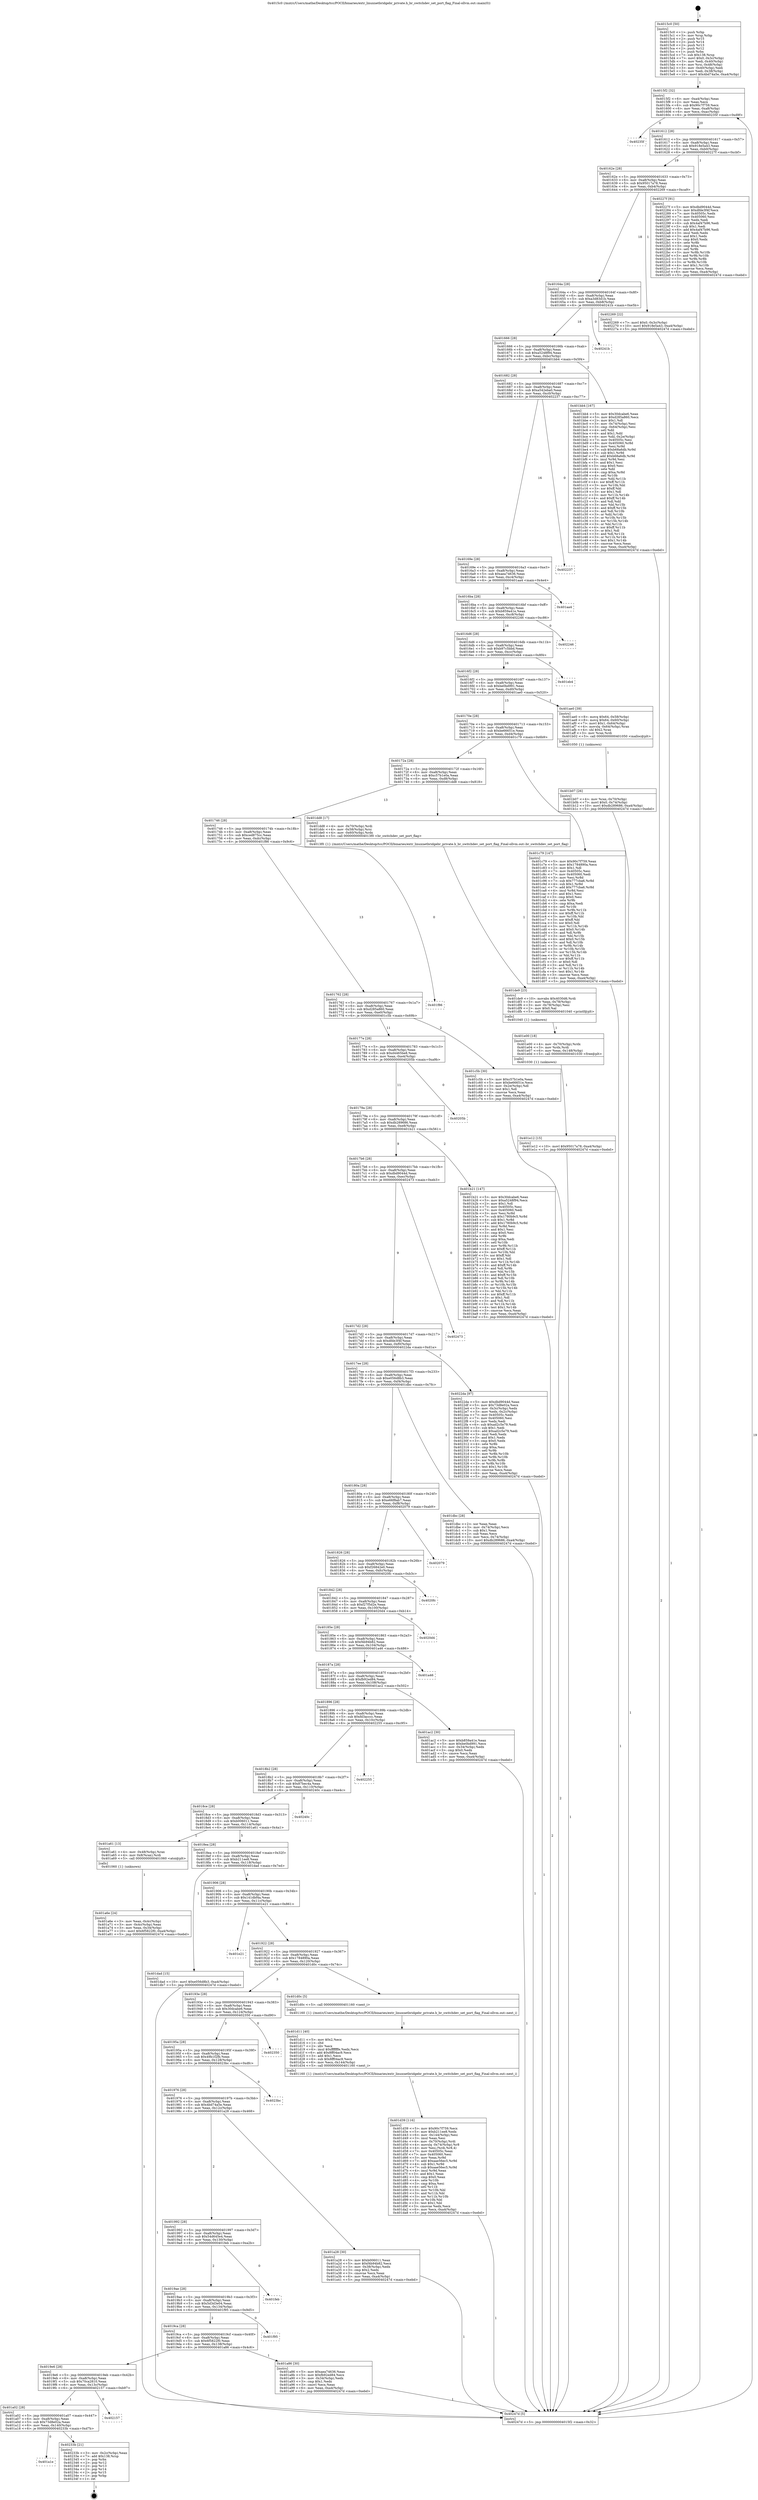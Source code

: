 digraph "0x4015c0" {
  label = "0x4015c0 (/mnt/c/Users/mathe/Desktop/tcc/POCII/binaries/extr_linuxnetbridgebr_private.h_br_switchdev_set_port_flag_Final-ollvm.out::main(0))"
  labelloc = "t"
  node[shape=record]

  Entry [label="",width=0.3,height=0.3,shape=circle,fillcolor=black,style=filled]
  "0x4015f2" [label="{
     0x4015f2 [32]\l
     | [instrs]\l
     &nbsp;&nbsp;0x4015f2 \<+6\>: mov -0xa4(%rbp),%eax\l
     &nbsp;&nbsp;0x4015f8 \<+2\>: mov %eax,%ecx\l
     &nbsp;&nbsp;0x4015fa \<+6\>: sub $0x90c7f759,%ecx\l
     &nbsp;&nbsp;0x401600 \<+6\>: mov %eax,-0xa8(%rbp)\l
     &nbsp;&nbsp;0x401606 \<+6\>: mov %ecx,-0xac(%rbp)\l
     &nbsp;&nbsp;0x40160c \<+6\>: je 000000000040235f \<main+0xd9f\>\l
  }"]
  "0x40235f" [label="{
     0x40235f\l
  }", style=dashed]
  "0x401612" [label="{
     0x401612 [28]\l
     | [instrs]\l
     &nbsp;&nbsp;0x401612 \<+5\>: jmp 0000000000401617 \<main+0x57\>\l
     &nbsp;&nbsp;0x401617 \<+6\>: mov -0xa8(%rbp),%eax\l
     &nbsp;&nbsp;0x40161d \<+5\>: sub $0x918e5a43,%eax\l
     &nbsp;&nbsp;0x401622 \<+6\>: mov %eax,-0xb0(%rbp)\l
     &nbsp;&nbsp;0x401628 \<+6\>: je 000000000040227f \<main+0xcbf\>\l
  }"]
  Exit [label="",width=0.3,height=0.3,shape=circle,fillcolor=black,style=filled,peripheries=2]
  "0x40227f" [label="{
     0x40227f [91]\l
     | [instrs]\l
     &nbsp;&nbsp;0x40227f \<+5\>: mov $0xdbd9044d,%eax\l
     &nbsp;&nbsp;0x402284 \<+5\>: mov $0xdfde3f4f,%ecx\l
     &nbsp;&nbsp;0x402289 \<+7\>: mov 0x40505c,%edx\l
     &nbsp;&nbsp;0x402290 \<+7\>: mov 0x405060,%esi\l
     &nbsp;&nbsp;0x402297 \<+2\>: mov %edx,%edi\l
     &nbsp;&nbsp;0x402299 \<+6\>: sub $0x4af47b96,%edi\l
     &nbsp;&nbsp;0x40229f \<+3\>: sub $0x1,%edi\l
     &nbsp;&nbsp;0x4022a2 \<+6\>: add $0x4af47b96,%edi\l
     &nbsp;&nbsp;0x4022a8 \<+3\>: imul %edi,%edx\l
     &nbsp;&nbsp;0x4022ab \<+3\>: and $0x1,%edx\l
     &nbsp;&nbsp;0x4022ae \<+3\>: cmp $0x0,%edx\l
     &nbsp;&nbsp;0x4022b1 \<+4\>: sete %r8b\l
     &nbsp;&nbsp;0x4022b5 \<+3\>: cmp $0xa,%esi\l
     &nbsp;&nbsp;0x4022b8 \<+4\>: setl %r9b\l
     &nbsp;&nbsp;0x4022bc \<+3\>: mov %r8b,%r10b\l
     &nbsp;&nbsp;0x4022bf \<+3\>: and %r9b,%r10b\l
     &nbsp;&nbsp;0x4022c2 \<+3\>: xor %r9b,%r8b\l
     &nbsp;&nbsp;0x4022c5 \<+3\>: or %r8b,%r10b\l
     &nbsp;&nbsp;0x4022c8 \<+4\>: test $0x1,%r10b\l
     &nbsp;&nbsp;0x4022cc \<+3\>: cmovne %ecx,%eax\l
     &nbsp;&nbsp;0x4022cf \<+6\>: mov %eax,-0xa4(%rbp)\l
     &nbsp;&nbsp;0x4022d5 \<+5\>: jmp 000000000040247d \<main+0xebd\>\l
  }"]
  "0x40162e" [label="{
     0x40162e [28]\l
     | [instrs]\l
     &nbsp;&nbsp;0x40162e \<+5\>: jmp 0000000000401633 \<main+0x73\>\l
     &nbsp;&nbsp;0x401633 \<+6\>: mov -0xa8(%rbp),%eax\l
     &nbsp;&nbsp;0x401639 \<+5\>: sub $0x95017a78,%eax\l
     &nbsp;&nbsp;0x40163e \<+6\>: mov %eax,-0xb4(%rbp)\l
     &nbsp;&nbsp;0x401644 \<+6\>: je 0000000000402269 \<main+0xca9\>\l
  }"]
  "0x401a1e" [label="{
     0x401a1e\l
  }", style=dashed]
  "0x402269" [label="{
     0x402269 [22]\l
     | [instrs]\l
     &nbsp;&nbsp;0x402269 \<+7\>: movl $0x0,-0x3c(%rbp)\l
     &nbsp;&nbsp;0x402270 \<+10\>: movl $0x918e5a43,-0xa4(%rbp)\l
     &nbsp;&nbsp;0x40227a \<+5\>: jmp 000000000040247d \<main+0xebd\>\l
  }"]
  "0x40164a" [label="{
     0x40164a [28]\l
     | [instrs]\l
     &nbsp;&nbsp;0x40164a \<+5\>: jmp 000000000040164f \<main+0x8f\>\l
     &nbsp;&nbsp;0x40164f \<+6\>: mov -0xa8(%rbp),%eax\l
     &nbsp;&nbsp;0x401655 \<+5\>: sub $0xa3d83d1b,%eax\l
     &nbsp;&nbsp;0x40165a \<+6\>: mov %eax,-0xb8(%rbp)\l
     &nbsp;&nbsp;0x401660 \<+6\>: je 000000000040241b \<main+0xe5b\>\l
  }"]
  "0x40233b" [label="{
     0x40233b [21]\l
     | [instrs]\l
     &nbsp;&nbsp;0x40233b \<+3\>: mov -0x2c(%rbp),%eax\l
     &nbsp;&nbsp;0x40233e \<+7\>: add $0x138,%rsp\l
     &nbsp;&nbsp;0x402345 \<+1\>: pop %rbx\l
     &nbsp;&nbsp;0x402346 \<+2\>: pop %r12\l
     &nbsp;&nbsp;0x402348 \<+2\>: pop %r13\l
     &nbsp;&nbsp;0x40234a \<+2\>: pop %r14\l
     &nbsp;&nbsp;0x40234c \<+2\>: pop %r15\l
     &nbsp;&nbsp;0x40234e \<+1\>: pop %rbp\l
     &nbsp;&nbsp;0x40234f \<+1\>: ret\l
  }"]
  "0x40241b" [label="{
     0x40241b\l
  }", style=dashed]
  "0x401666" [label="{
     0x401666 [28]\l
     | [instrs]\l
     &nbsp;&nbsp;0x401666 \<+5\>: jmp 000000000040166b \<main+0xab\>\l
     &nbsp;&nbsp;0x40166b \<+6\>: mov -0xa8(%rbp),%eax\l
     &nbsp;&nbsp;0x401671 \<+5\>: sub $0xa5248f94,%eax\l
     &nbsp;&nbsp;0x401676 \<+6\>: mov %eax,-0xbc(%rbp)\l
     &nbsp;&nbsp;0x40167c \<+6\>: je 0000000000401bb4 \<main+0x5f4\>\l
  }"]
  "0x401a02" [label="{
     0x401a02 [28]\l
     | [instrs]\l
     &nbsp;&nbsp;0x401a02 \<+5\>: jmp 0000000000401a07 \<main+0x447\>\l
     &nbsp;&nbsp;0x401a07 \<+6\>: mov -0xa8(%rbp),%eax\l
     &nbsp;&nbsp;0x401a0d \<+5\>: sub $0x73d8e02a,%eax\l
     &nbsp;&nbsp;0x401a12 \<+6\>: mov %eax,-0x140(%rbp)\l
     &nbsp;&nbsp;0x401a18 \<+6\>: je 000000000040233b \<main+0xd7b\>\l
  }"]
  "0x401bb4" [label="{
     0x401bb4 [167]\l
     | [instrs]\l
     &nbsp;&nbsp;0x401bb4 \<+5\>: mov $0x30dcabe6,%eax\l
     &nbsp;&nbsp;0x401bb9 \<+5\>: mov $0xd285a860,%ecx\l
     &nbsp;&nbsp;0x401bbe \<+2\>: mov $0x1,%dl\l
     &nbsp;&nbsp;0x401bc0 \<+3\>: mov -0x74(%rbp),%esi\l
     &nbsp;&nbsp;0x401bc3 \<+3\>: cmp -0x64(%rbp),%esi\l
     &nbsp;&nbsp;0x401bc6 \<+4\>: setl %dil\l
     &nbsp;&nbsp;0x401bca \<+4\>: and $0x1,%dil\l
     &nbsp;&nbsp;0x401bce \<+4\>: mov %dil,-0x2e(%rbp)\l
     &nbsp;&nbsp;0x401bd2 \<+7\>: mov 0x40505c,%esi\l
     &nbsp;&nbsp;0x401bd9 \<+8\>: mov 0x405060,%r8d\l
     &nbsp;&nbsp;0x401be1 \<+3\>: mov %esi,%r9d\l
     &nbsp;&nbsp;0x401be4 \<+7\>: sub $0xb68a6db,%r9d\l
     &nbsp;&nbsp;0x401beb \<+4\>: sub $0x1,%r9d\l
     &nbsp;&nbsp;0x401bef \<+7\>: add $0xb68a6db,%r9d\l
     &nbsp;&nbsp;0x401bf6 \<+4\>: imul %r9d,%esi\l
     &nbsp;&nbsp;0x401bfa \<+3\>: and $0x1,%esi\l
     &nbsp;&nbsp;0x401bfd \<+3\>: cmp $0x0,%esi\l
     &nbsp;&nbsp;0x401c00 \<+4\>: sete %dil\l
     &nbsp;&nbsp;0x401c04 \<+4\>: cmp $0xa,%r8d\l
     &nbsp;&nbsp;0x401c08 \<+4\>: setl %r10b\l
     &nbsp;&nbsp;0x401c0c \<+3\>: mov %dil,%r11b\l
     &nbsp;&nbsp;0x401c0f \<+4\>: xor $0xff,%r11b\l
     &nbsp;&nbsp;0x401c13 \<+3\>: mov %r10b,%bl\l
     &nbsp;&nbsp;0x401c16 \<+3\>: xor $0xff,%bl\l
     &nbsp;&nbsp;0x401c19 \<+3\>: xor $0x1,%dl\l
     &nbsp;&nbsp;0x401c1c \<+3\>: mov %r11b,%r14b\l
     &nbsp;&nbsp;0x401c1f \<+4\>: and $0xff,%r14b\l
     &nbsp;&nbsp;0x401c23 \<+3\>: and %dl,%dil\l
     &nbsp;&nbsp;0x401c26 \<+3\>: mov %bl,%r15b\l
     &nbsp;&nbsp;0x401c29 \<+4\>: and $0xff,%r15b\l
     &nbsp;&nbsp;0x401c2d \<+3\>: and %dl,%r10b\l
     &nbsp;&nbsp;0x401c30 \<+3\>: or %dil,%r14b\l
     &nbsp;&nbsp;0x401c33 \<+3\>: or %r10b,%r15b\l
     &nbsp;&nbsp;0x401c36 \<+3\>: xor %r15b,%r14b\l
     &nbsp;&nbsp;0x401c39 \<+3\>: or %bl,%r11b\l
     &nbsp;&nbsp;0x401c3c \<+4\>: xor $0xff,%r11b\l
     &nbsp;&nbsp;0x401c40 \<+3\>: or $0x1,%dl\l
     &nbsp;&nbsp;0x401c43 \<+3\>: and %dl,%r11b\l
     &nbsp;&nbsp;0x401c46 \<+3\>: or %r11b,%r14b\l
     &nbsp;&nbsp;0x401c49 \<+4\>: test $0x1,%r14b\l
     &nbsp;&nbsp;0x401c4d \<+3\>: cmovne %ecx,%eax\l
     &nbsp;&nbsp;0x401c50 \<+6\>: mov %eax,-0xa4(%rbp)\l
     &nbsp;&nbsp;0x401c56 \<+5\>: jmp 000000000040247d \<main+0xebd\>\l
  }"]
  "0x401682" [label="{
     0x401682 [28]\l
     | [instrs]\l
     &nbsp;&nbsp;0x401682 \<+5\>: jmp 0000000000401687 \<main+0xc7\>\l
     &nbsp;&nbsp;0x401687 \<+6\>: mov -0xa8(%rbp),%eax\l
     &nbsp;&nbsp;0x40168d \<+5\>: sub $0xa542eba0,%eax\l
     &nbsp;&nbsp;0x401692 \<+6\>: mov %eax,-0xc0(%rbp)\l
     &nbsp;&nbsp;0x401698 \<+6\>: je 0000000000402237 \<main+0xc77\>\l
  }"]
  "0x402157" [label="{
     0x402157\l
  }", style=dashed]
  "0x402237" [label="{
     0x402237\l
  }", style=dashed]
  "0x40169e" [label="{
     0x40169e [28]\l
     | [instrs]\l
     &nbsp;&nbsp;0x40169e \<+5\>: jmp 00000000004016a3 \<main+0xe3\>\l
     &nbsp;&nbsp;0x4016a3 \<+6\>: mov -0xa8(%rbp),%eax\l
     &nbsp;&nbsp;0x4016a9 \<+5\>: sub $0xaea74636,%eax\l
     &nbsp;&nbsp;0x4016ae \<+6\>: mov %eax,-0xc4(%rbp)\l
     &nbsp;&nbsp;0x4016b4 \<+6\>: je 0000000000401aa4 \<main+0x4e4\>\l
  }"]
  "0x401e12" [label="{
     0x401e12 [15]\l
     | [instrs]\l
     &nbsp;&nbsp;0x401e12 \<+10\>: movl $0x95017a78,-0xa4(%rbp)\l
     &nbsp;&nbsp;0x401e1c \<+5\>: jmp 000000000040247d \<main+0xebd\>\l
  }"]
  "0x401aa4" [label="{
     0x401aa4\l
  }", style=dashed]
  "0x4016ba" [label="{
     0x4016ba [28]\l
     | [instrs]\l
     &nbsp;&nbsp;0x4016ba \<+5\>: jmp 00000000004016bf \<main+0xff\>\l
     &nbsp;&nbsp;0x4016bf \<+6\>: mov -0xa8(%rbp),%eax\l
     &nbsp;&nbsp;0x4016c5 \<+5\>: sub $0xb859a41e,%eax\l
     &nbsp;&nbsp;0x4016ca \<+6\>: mov %eax,-0xc8(%rbp)\l
     &nbsp;&nbsp;0x4016d0 \<+6\>: je 0000000000402246 \<main+0xc86\>\l
  }"]
  "0x401e00" [label="{
     0x401e00 [18]\l
     | [instrs]\l
     &nbsp;&nbsp;0x401e00 \<+4\>: mov -0x70(%rbp),%rdx\l
     &nbsp;&nbsp;0x401e04 \<+3\>: mov %rdx,%rdi\l
     &nbsp;&nbsp;0x401e07 \<+6\>: mov %eax,-0x148(%rbp)\l
     &nbsp;&nbsp;0x401e0d \<+5\>: call 0000000000401030 \<free@plt\>\l
     | [calls]\l
     &nbsp;&nbsp;0x401030 \{1\} (unknown)\l
  }"]
  "0x402246" [label="{
     0x402246\l
  }", style=dashed]
  "0x4016d6" [label="{
     0x4016d6 [28]\l
     | [instrs]\l
     &nbsp;&nbsp;0x4016d6 \<+5\>: jmp 00000000004016db \<main+0x11b\>\l
     &nbsp;&nbsp;0x4016db \<+6\>: mov -0xa8(%rbp),%eax\l
     &nbsp;&nbsp;0x4016e1 \<+5\>: sub $0xb97c5bbd,%eax\l
     &nbsp;&nbsp;0x4016e6 \<+6\>: mov %eax,-0xcc(%rbp)\l
     &nbsp;&nbsp;0x4016ec \<+6\>: je 0000000000401eb4 \<main+0x8f4\>\l
  }"]
  "0x401de9" [label="{
     0x401de9 [23]\l
     | [instrs]\l
     &nbsp;&nbsp;0x401de9 \<+10\>: movabs $0x4030d6,%rdi\l
     &nbsp;&nbsp;0x401df3 \<+3\>: mov %eax,-0x78(%rbp)\l
     &nbsp;&nbsp;0x401df6 \<+3\>: mov -0x78(%rbp),%esi\l
     &nbsp;&nbsp;0x401df9 \<+2\>: mov $0x0,%al\l
     &nbsp;&nbsp;0x401dfb \<+5\>: call 0000000000401040 \<printf@plt\>\l
     | [calls]\l
     &nbsp;&nbsp;0x401040 \{1\} (unknown)\l
  }"]
  "0x401eb4" [label="{
     0x401eb4\l
  }", style=dashed]
  "0x4016f2" [label="{
     0x4016f2 [28]\l
     | [instrs]\l
     &nbsp;&nbsp;0x4016f2 \<+5\>: jmp 00000000004016f7 \<main+0x137\>\l
     &nbsp;&nbsp;0x4016f7 \<+6\>: mov -0xa8(%rbp),%eax\l
     &nbsp;&nbsp;0x4016fd \<+5\>: sub $0xbe0bd991,%eax\l
     &nbsp;&nbsp;0x401702 \<+6\>: mov %eax,-0xd0(%rbp)\l
     &nbsp;&nbsp;0x401708 \<+6\>: je 0000000000401ae0 \<main+0x520\>\l
  }"]
  "0x401d39" [label="{
     0x401d39 [116]\l
     | [instrs]\l
     &nbsp;&nbsp;0x401d39 \<+5\>: mov $0x90c7f759,%ecx\l
     &nbsp;&nbsp;0x401d3e \<+5\>: mov $0xb211ee8,%edx\l
     &nbsp;&nbsp;0x401d43 \<+6\>: mov -0x144(%rbp),%esi\l
     &nbsp;&nbsp;0x401d49 \<+3\>: imul %eax,%esi\l
     &nbsp;&nbsp;0x401d4c \<+4\>: mov -0x70(%rbp),%rdi\l
     &nbsp;&nbsp;0x401d50 \<+4\>: movslq -0x74(%rbp),%r8\l
     &nbsp;&nbsp;0x401d54 \<+4\>: mov %esi,(%rdi,%r8,4)\l
     &nbsp;&nbsp;0x401d58 \<+7\>: mov 0x40505c,%eax\l
     &nbsp;&nbsp;0x401d5f \<+7\>: mov 0x405060,%esi\l
     &nbsp;&nbsp;0x401d66 \<+3\>: mov %eax,%r9d\l
     &nbsp;&nbsp;0x401d69 \<+7\>: add $0xaae56ec5,%r9d\l
     &nbsp;&nbsp;0x401d70 \<+4\>: sub $0x1,%r9d\l
     &nbsp;&nbsp;0x401d74 \<+7\>: sub $0xaae56ec5,%r9d\l
     &nbsp;&nbsp;0x401d7b \<+4\>: imul %r9d,%eax\l
     &nbsp;&nbsp;0x401d7f \<+3\>: and $0x1,%eax\l
     &nbsp;&nbsp;0x401d82 \<+3\>: cmp $0x0,%eax\l
     &nbsp;&nbsp;0x401d85 \<+4\>: sete %r10b\l
     &nbsp;&nbsp;0x401d89 \<+3\>: cmp $0xa,%esi\l
     &nbsp;&nbsp;0x401d8c \<+4\>: setl %r11b\l
     &nbsp;&nbsp;0x401d90 \<+3\>: mov %r10b,%bl\l
     &nbsp;&nbsp;0x401d93 \<+3\>: and %r11b,%bl\l
     &nbsp;&nbsp;0x401d96 \<+3\>: xor %r11b,%r10b\l
     &nbsp;&nbsp;0x401d99 \<+3\>: or %r10b,%bl\l
     &nbsp;&nbsp;0x401d9c \<+3\>: test $0x1,%bl\l
     &nbsp;&nbsp;0x401d9f \<+3\>: cmovne %edx,%ecx\l
     &nbsp;&nbsp;0x401da2 \<+6\>: mov %ecx,-0xa4(%rbp)\l
     &nbsp;&nbsp;0x401da8 \<+5\>: jmp 000000000040247d \<main+0xebd\>\l
  }"]
  "0x401ae0" [label="{
     0x401ae0 [39]\l
     | [instrs]\l
     &nbsp;&nbsp;0x401ae0 \<+8\>: movq $0x64,-0x58(%rbp)\l
     &nbsp;&nbsp;0x401ae8 \<+8\>: movq $0x64,-0x60(%rbp)\l
     &nbsp;&nbsp;0x401af0 \<+7\>: movl $0x1,-0x64(%rbp)\l
     &nbsp;&nbsp;0x401af7 \<+4\>: movslq -0x64(%rbp),%rax\l
     &nbsp;&nbsp;0x401afb \<+4\>: shl $0x2,%rax\l
     &nbsp;&nbsp;0x401aff \<+3\>: mov %rax,%rdi\l
     &nbsp;&nbsp;0x401b02 \<+5\>: call 0000000000401050 \<malloc@plt\>\l
     | [calls]\l
     &nbsp;&nbsp;0x401050 \{1\} (unknown)\l
  }"]
  "0x40170e" [label="{
     0x40170e [28]\l
     | [instrs]\l
     &nbsp;&nbsp;0x40170e \<+5\>: jmp 0000000000401713 \<main+0x153\>\l
     &nbsp;&nbsp;0x401713 \<+6\>: mov -0xa8(%rbp),%eax\l
     &nbsp;&nbsp;0x401719 \<+5\>: sub $0xbe66651e,%eax\l
     &nbsp;&nbsp;0x40171e \<+6\>: mov %eax,-0xd4(%rbp)\l
     &nbsp;&nbsp;0x401724 \<+6\>: je 0000000000401c79 \<main+0x6b9\>\l
  }"]
  "0x401d11" [label="{
     0x401d11 [40]\l
     | [instrs]\l
     &nbsp;&nbsp;0x401d11 \<+5\>: mov $0x2,%ecx\l
     &nbsp;&nbsp;0x401d16 \<+1\>: cltd\l
     &nbsp;&nbsp;0x401d17 \<+2\>: idiv %ecx\l
     &nbsp;&nbsp;0x401d19 \<+6\>: imul $0xfffffffe,%edx,%ecx\l
     &nbsp;&nbsp;0x401d1f \<+6\>: add $0x8ff04ac9,%ecx\l
     &nbsp;&nbsp;0x401d25 \<+3\>: add $0x1,%ecx\l
     &nbsp;&nbsp;0x401d28 \<+6\>: sub $0x8ff04ac9,%ecx\l
     &nbsp;&nbsp;0x401d2e \<+6\>: mov %ecx,-0x144(%rbp)\l
     &nbsp;&nbsp;0x401d34 \<+5\>: call 0000000000401160 \<next_i\>\l
     | [calls]\l
     &nbsp;&nbsp;0x401160 \{1\} (/mnt/c/Users/mathe/Desktop/tcc/POCII/binaries/extr_linuxnetbridgebr_private.h_br_switchdev_set_port_flag_Final-ollvm.out::next_i)\l
  }"]
  "0x401c79" [label="{
     0x401c79 [147]\l
     | [instrs]\l
     &nbsp;&nbsp;0x401c79 \<+5\>: mov $0x90c7f759,%eax\l
     &nbsp;&nbsp;0x401c7e \<+5\>: mov $0x1784890a,%ecx\l
     &nbsp;&nbsp;0x401c83 \<+2\>: mov $0x1,%dl\l
     &nbsp;&nbsp;0x401c85 \<+7\>: mov 0x40505c,%esi\l
     &nbsp;&nbsp;0x401c8c \<+7\>: mov 0x405060,%edi\l
     &nbsp;&nbsp;0x401c93 \<+3\>: mov %esi,%r8d\l
     &nbsp;&nbsp;0x401c96 \<+7\>: sub $0x777cba6,%r8d\l
     &nbsp;&nbsp;0x401c9d \<+4\>: sub $0x1,%r8d\l
     &nbsp;&nbsp;0x401ca1 \<+7\>: add $0x777cba6,%r8d\l
     &nbsp;&nbsp;0x401ca8 \<+4\>: imul %r8d,%esi\l
     &nbsp;&nbsp;0x401cac \<+3\>: and $0x1,%esi\l
     &nbsp;&nbsp;0x401caf \<+3\>: cmp $0x0,%esi\l
     &nbsp;&nbsp;0x401cb2 \<+4\>: sete %r9b\l
     &nbsp;&nbsp;0x401cb6 \<+3\>: cmp $0xa,%edi\l
     &nbsp;&nbsp;0x401cb9 \<+4\>: setl %r10b\l
     &nbsp;&nbsp;0x401cbd \<+3\>: mov %r9b,%r11b\l
     &nbsp;&nbsp;0x401cc0 \<+4\>: xor $0xff,%r11b\l
     &nbsp;&nbsp;0x401cc4 \<+3\>: mov %r10b,%bl\l
     &nbsp;&nbsp;0x401cc7 \<+3\>: xor $0xff,%bl\l
     &nbsp;&nbsp;0x401cca \<+3\>: xor $0x0,%dl\l
     &nbsp;&nbsp;0x401ccd \<+3\>: mov %r11b,%r14b\l
     &nbsp;&nbsp;0x401cd0 \<+4\>: and $0x0,%r14b\l
     &nbsp;&nbsp;0x401cd4 \<+3\>: and %dl,%r9b\l
     &nbsp;&nbsp;0x401cd7 \<+3\>: mov %bl,%r15b\l
     &nbsp;&nbsp;0x401cda \<+4\>: and $0x0,%r15b\l
     &nbsp;&nbsp;0x401cde \<+3\>: and %dl,%r10b\l
     &nbsp;&nbsp;0x401ce1 \<+3\>: or %r9b,%r14b\l
     &nbsp;&nbsp;0x401ce4 \<+3\>: or %r10b,%r15b\l
     &nbsp;&nbsp;0x401ce7 \<+3\>: xor %r15b,%r14b\l
     &nbsp;&nbsp;0x401cea \<+3\>: or %bl,%r11b\l
     &nbsp;&nbsp;0x401ced \<+4\>: xor $0xff,%r11b\l
     &nbsp;&nbsp;0x401cf1 \<+3\>: or $0x0,%dl\l
     &nbsp;&nbsp;0x401cf4 \<+3\>: and %dl,%r11b\l
     &nbsp;&nbsp;0x401cf7 \<+3\>: or %r11b,%r14b\l
     &nbsp;&nbsp;0x401cfa \<+4\>: test $0x1,%r14b\l
     &nbsp;&nbsp;0x401cfe \<+3\>: cmovne %ecx,%eax\l
     &nbsp;&nbsp;0x401d01 \<+6\>: mov %eax,-0xa4(%rbp)\l
     &nbsp;&nbsp;0x401d07 \<+5\>: jmp 000000000040247d \<main+0xebd\>\l
  }"]
  "0x40172a" [label="{
     0x40172a [28]\l
     | [instrs]\l
     &nbsp;&nbsp;0x40172a \<+5\>: jmp 000000000040172f \<main+0x16f\>\l
     &nbsp;&nbsp;0x40172f \<+6\>: mov -0xa8(%rbp),%eax\l
     &nbsp;&nbsp;0x401735 \<+5\>: sub $0xc57b1e0a,%eax\l
     &nbsp;&nbsp;0x40173a \<+6\>: mov %eax,-0xd8(%rbp)\l
     &nbsp;&nbsp;0x401740 \<+6\>: je 0000000000401dd8 \<main+0x818\>\l
  }"]
  "0x401b07" [label="{
     0x401b07 [26]\l
     | [instrs]\l
     &nbsp;&nbsp;0x401b07 \<+4\>: mov %rax,-0x70(%rbp)\l
     &nbsp;&nbsp;0x401b0b \<+7\>: movl $0x0,-0x74(%rbp)\l
     &nbsp;&nbsp;0x401b12 \<+10\>: movl $0xdb289686,-0xa4(%rbp)\l
     &nbsp;&nbsp;0x401b1c \<+5\>: jmp 000000000040247d \<main+0xebd\>\l
  }"]
  "0x401dd8" [label="{
     0x401dd8 [17]\l
     | [instrs]\l
     &nbsp;&nbsp;0x401dd8 \<+4\>: mov -0x70(%rbp),%rdi\l
     &nbsp;&nbsp;0x401ddc \<+4\>: mov -0x58(%rbp),%rsi\l
     &nbsp;&nbsp;0x401de0 \<+4\>: mov -0x60(%rbp),%rdx\l
     &nbsp;&nbsp;0x401de4 \<+5\>: call 00000000004013f0 \<br_switchdev_set_port_flag\>\l
     | [calls]\l
     &nbsp;&nbsp;0x4013f0 \{1\} (/mnt/c/Users/mathe/Desktop/tcc/POCII/binaries/extr_linuxnetbridgebr_private.h_br_switchdev_set_port_flag_Final-ollvm.out::br_switchdev_set_port_flag)\l
  }"]
  "0x401746" [label="{
     0x401746 [28]\l
     | [instrs]\l
     &nbsp;&nbsp;0x401746 \<+5\>: jmp 000000000040174b \<main+0x18b\>\l
     &nbsp;&nbsp;0x40174b \<+6\>: mov -0xa8(%rbp),%eax\l
     &nbsp;&nbsp;0x401751 \<+5\>: sub $0xced875cc,%eax\l
     &nbsp;&nbsp;0x401756 \<+6\>: mov %eax,-0xdc(%rbp)\l
     &nbsp;&nbsp;0x40175c \<+6\>: je 0000000000401f86 \<main+0x9c6\>\l
  }"]
  "0x4019e6" [label="{
     0x4019e6 [28]\l
     | [instrs]\l
     &nbsp;&nbsp;0x4019e6 \<+5\>: jmp 00000000004019eb \<main+0x42b\>\l
     &nbsp;&nbsp;0x4019eb \<+6\>: mov -0xa8(%rbp),%eax\l
     &nbsp;&nbsp;0x4019f1 \<+5\>: sub $0x70ca2810,%eax\l
     &nbsp;&nbsp;0x4019f6 \<+6\>: mov %eax,-0x13c(%rbp)\l
     &nbsp;&nbsp;0x4019fc \<+6\>: je 0000000000402157 \<main+0xb97\>\l
  }"]
  "0x401f86" [label="{
     0x401f86\l
  }", style=dashed]
  "0x401762" [label="{
     0x401762 [28]\l
     | [instrs]\l
     &nbsp;&nbsp;0x401762 \<+5\>: jmp 0000000000401767 \<main+0x1a7\>\l
     &nbsp;&nbsp;0x401767 \<+6\>: mov -0xa8(%rbp),%eax\l
     &nbsp;&nbsp;0x40176d \<+5\>: sub $0xd285a860,%eax\l
     &nbsp;&nbsp;0x401772 \<+6\>: mov %eax,-0xe0(%rbp)\l
     &nbsp;&nbsp;0x401778 \<+6\>: je 0000000000401c5b \<main+0x69b\>\l
  }"]
  "0x401a86" [label="{
     0x401a86 [30]\l
     | [instrs]\l
     &nbsp;&nbsp;0x401a86 \<+5\>: mov $0xaea74636,%eax\l
     &nbsp;&nbsp;0x401a8b \<+5\>: mov $0xfb92ed84,%ecx\l
     &nbsp;&nbsp;0x401a90 \<+3\>: mov -0x34(%rbp),%edx\l
     &nbsp;&nbsp;0x401a93 \<+3\>: cmp $0x1,%edx\l
     &nbsp;&nbsp;0x401a96 \<+3\>: cmovl %ecx,%eax\l
     &nbsp;&nbsp;0x401a99 \<+6\>: mov %eax,-0xa4(%rbp)\l
     &nbsp;&nbsp;0x401a9f \<+5\>: jmp 000000000040247d \<main+0xebd\>\l
  }"]
  "0x401c5b" [label="{
     0x401c5b [30]\l
     | [instrs]\l
     &nbsp;&nbsp;0x401c5b \<+5\>: mov $0xc57b1e0a,%eax\l
     &nbsp;&nbsp;0x401c60 \<+5\>: mov $0xbe66651e,%ecx\l
     &nbsp;&nbsp;0x401c65 \<+3\>: mov -0x2e(%rbp),%dl\l
     &nbsp;&nbsp;0x401c68 \<+3\>: test $0x1,%dl\l
     &nbsp;&nbsp;0x401c6b \<+3\>: cmovne %ecx,%eax\l
     &nbsp;&nbsp;0x401c6e \<+6\>: mov %eax,-0xa4(%rbp)\l
     &nbsp;&nbsp;0x401c74 \<+5\>: jmp 000000000040247d \<main+0xebd\>\l
  }"]
  "0x40177e" [label="{
     0x40177e [28]\l
     | [instrs]\l
     &nbsp;&nbsp;0x40177e \<+5\>: jmp 0000000000401783 \<main+0x1c3\>\l
     &nbsp;&nbsp;0x401783 \<+6\>: mov -0xa8(%rbp),%eax\l
     &nbsp;&nbsp;0x401789 \<+5\>: sub $0xd4465be8,%eax\l
     &nbsp;&nbsp;0x40178e \<+6\>: mov %eax,-0xe4(%rbp)\l
     &nbsp;&nbsp;0x401794 \<+6\>: je 000000000040205b \<main+0xa9b\>\l
  }"]
  "0x4019ca" [label="{
     0x4019ca [28]\l
     | [instrs]\l
     &nbsp;&nbsp;0x4019ca \<+5\>: jmp 00000000004019cf \<main+0x40f\>\l
     &nbsp;&nbsp;0x4019cf \<+6\>: mov -0xa8(%rbp),%eax\l
     &nbsp;&nbsp;0x4019d5 \<+5\>: sub $0x6f5822f0,%eax\l
     &nbsp;&nbsp;0x4019da \<+6\>: mov %eax,-0x138(%rbp)\l
     &nbsp;&nbsp;0x4019e0 \<+6\>: je 0000000000401a86 \<main+0x4c6\>\l
  }"]
  "0x40205b" [label="{
     0x40205b\l
  }", style=dashed]
  "0x40179a" [label="{
     0x40179a [28]\l
     | [instrs]\l
     &nbsp;&nbsp;0x40179a \<+5\>: jmp 000000000040179f \<main+0x1df\>\l
     &nbsp;&nbsp;0x40179f \<+6\>: mov -0xa8(%rbp),%eax\l
     &nbsp;&nbsp;0x4017a5 \<+5\>: sub $0xdb289686,%eax\l
     &nbsp;&nbsp;0x4017aa \<+6\>: mov %eax,-0xe8(%rbp)\l
     &nbsp;&nbsp;0x4017b0 \<+6\>: je 0000000000401b21 \<main+0x561\>\l
  }"]
  "0x401f95" [label="{
     0x401f95\l
  }", style=dashed]
  "0x401b21" [label="{
     0x401b21 [147]\l
     | [instrs]\l
     &nbsp;&nbsp;0x401b21 \<+5\>: mov $0x30dcabe6,%eax\l
     &nbsp;&nbsp;0x401b26 \<+5\>: mov $0xa5248f94,%ecx\l
     &nbsp;&nbsp;0x401b2b \<+2\>: mov $0x1,%dl\l
     &nbsp;&nbsp;0x401b2d \<+7\>: mov 0x40505c,%esi\l
     &nbsp;&nbsp;0x401b34 \<+7\>: mov 0x405060,%edi\l
     &nbsp;&nbsp;0x401b3b \<+3\>: mov %esi,%r8d\l
     &nbsp;&nbsp;0x401b3e \<+7\>: sub $0x1780b9c5,%r8d\l
     &nbsp;&nbsp;0x401b45 \<+4\>: sub $0x1,%r8d\l
     &nbsp;&nbsp;0x401b49 \<+7\>: add $0x1780b9c5,%r8d\l
     &nbsp;&nbsp;0x401b50 \<+4\>: imul %r8d,%esi\l
     &nbsp;&nbsp;0x401b54 \<+3\>: and $0x1,%esi\l
     &nbsp;&nbsp;0x401b57 \<+3\>: cmp $0x0,%esi\l
     &nbsp;&nbsp;0x401b5a \<+4\>: sete %r9b\l
     &nbsp;&nbsp;0x401b5e \<+3\>: cmp $0xa,%edi\l
     &nbsp;&nbsp;0x401b61 \<+4\>: setl %r10b\l
     &nbsp;&nbsp;0x401b65 \<+3\>: mov %r9b,%r11b\l
     &nbsp;&nbsp;0x401b68 \<+4\>: xor $0xff,%r11b\l
     &nbsp;&nbsp;0x401b6c \<+3\>: mov %r10b,%bl\l
     &nbsp;&nbsp;0x401b6f \<+3\>: xor $0xff,%bl\l
     &nbsp;&nbsp;0x401b72 \<+3\>: xor $0x1,%dl\l
     &nbsp;&nbsp;0x401b75 \<+3\>: mov %r11b,%r14b\l
     &nbsp;&nbsp;0x401b78 \<+4\>: and $0xff,%r14b\l
     &nbsp;&nbsp;0x401b7c \<+3\>: and %dl,%r9b\l
     &nbsp;&nbsp;0x401b7f \<+3\>: mov %bl,%r15b\l
     &nbsp;&nbsp;0x401b82 \<+4\>: and $0xff,%r15b\l
     &nbsp;&nbsp;0x401b86 \<+3\>: and %dl,%r10b\l
     &nbsp;&nbsp;0x401b89 \<+3\>: or %r9b,%r14b\l
     &nbsp;&nbsp;0x401b8c \<+3\>: or %r10b,%r15b\l
     &nbsp;&nbsp;0x401b8f \<+3\>: xor %r15b,%r14b\l
     &nbsp;&nbsp;0x401b92 \<+3\>: or %bl,%r11b\l
     &nbsp;&nbsp;0x401b95 \<+4\>: xor $0xff,%r11b\l
     &nbsp;&nbsp;0x401b99 \<+3\>: or $0x1,%dl\l
     &nbsp;&nbsp;0x401b9c \<+3\>: and %dl,%r11b\l
     &nbsp;&nbsp;0x401b9f \<+3\>: or %r11b,%r14b\l
     &nbsp;&nbsp;0x401ba2 \<+4\>: test $0x1,%r14b\l
     &nbsp;&nbsp;0x401ba6 \<+3\>: cmovne %ecx,%eax\l
     &nbsp;&nbsp;0x401ba9 \<+6\>: mov %eax,-0xa4(%rbp)\l
     &nbsp;&nbsp;0x401baf \<+5\>: jmp 000000000040247d \<main+0xebd\>\l
  }"]
  "0x4017b6" [label="{
     0x4017b6 [28]\l
     | [instrs]\l
     &nbsp;&nbsp;0x4017b6 \<+5\>: jmp 00000000004017bb \<main+0x1fb\>\l
     &nbsp;&nbsp;0x4017bb \<+6\>: mov -0xa8(%rbp),%eax\l
     &nbsp;&nbsp;0x4017c1 \<+5\>: sub $0xdbd9044d,%eax\l
     &nbsp;&nbsp;0x4017c6 \<+6\>: mov %eax,-0xec(%rbp)\l
     &nbsp;&nbsp;0x4017cc \<+6\>: je 0000000000402473 \<main+0xeb3\>\l
  }"]
  "0x4019ae" [label="{
     0x4019ae [28]\l
     | [instrs]\l
     &nbsp;&nbsp;0x4019ae \<+5\>: jmp 00000000004019b3 \<main+0x3f3\>\l
     &nbsp;&nbsp;0x4019b3 \<+6\>: mov -0xa8(%rbp),%eax\l
     &nbsp;&nbsp;0x4019b9 \<+5\>: sub $0x5d3d3e04,%eax\l
     &nbsp;&nbsp;0x4019be \<+6\>: mov %eax,-0x134(%rbp)\l
     &nbsp;&nbsp;0x4019c4 \<+6\>: je 0000000000401f95 \<main+0x9d5\>\l
  }"]
  "0x402473" [label="{
     0x402473\l
  }", style=dashed]
  "0x4017d2" [label="{
     0x4017d2 [28]\l
     | [instrs]\l
     &nbsp;&nbsp;0x4017d2 \<+5\>: jmp 00000000004017d7 \<main+0x217\>\l
     &nbsp;&nbsp;0x4017d7 \<+6\>: mov -0xa8(%rbp),%eax\l
     &nbsp;&nbsp;0x4017dd \<+5\>: sub $0xdfde3f4f,%eax\l
     &nbsp;&nbsp;0x4017e2 \<+6\>: mov %eax,-0xf0(%rbp)\l
     &nbsp;&nbsp;0x4017e8 \<+6\>: je 00000000004022da \<main+0xd1a\>\l
  }"]
  "0x401feb" [label="{
     0x401feb\l
  }", style=dashed]
  "0x4022da" [label="{
     0x4022da [97]\l
     | [instrs]\l
     &nbsp;&nbsp;0x4022da \<+5\>: mov $0xdbd9044d,%eax\l
     &nbsp;&nbsp;0x4022df \<+5\>: mov $0x73d8e02a,%ecx\l
     &nbsp;&nbsp;0x4022e4 \<+3\>: mov -0x3c(%rbp),%edx\l
     &nbsp;&nbsp;0x4022e7 \<+3\>: mov %edx,-0x2c(%rbp)\l
     &nbsp;&nbsp;0x4022ea \<+7\>: mov 0x40505c,%edx\l
     &nbsp;&nbsp;0x4022f1 \<+7\>: mov 0x405060,%esi\l
     &nbsp;&nbsp;0x4022f8 \<+2\>: mov %edx,%edi\l
     &nbsp;&nbsp;0x4022fa \<+6\>: sub $0xad2c5e79,%edi\l
     &nbsp;&nbsp;0x402300 \<+3\>: sub $0x1,%edi\l
     &nbsp;&nbsp;0x402303 \<+6\>: add $0xad2c5e79,%edi\l
     &nbsp;&nbsp;0x402309 \<+3\>: imul %edi,%edx\l
     &nbsp;&nbsp;0x40230c \<+3\>: and $0x1,%edx\l
     &nbsp;&nbsp;0x40230f \<+3\>: cmp $0x0,%edx\l
     &nbsp;&nbsp;0x402312 \<+4\>: sete %r8b\l
     &nbsp;&nbsp;0x402316 \<+3\>: cmp $0xa,%esi\l
     &nbsp;&nbsp;0x402319 \<+4\>: setl %r9b\l
     &nbsp;&nbsp;0x40231d \<+3\>: mov %r8b,%r10b\l
     &nbsp;&nbsp;0x402320 \<+3\>: and %r9b,%r10b\l
     &nbsp;&nbsp;0x402323 \<+3\>: xor %r9b,%r8b\l
     &nbsp;&nbsp;0x402326 \<+3\>: or %r8b,%r10b\l
     &nbsp;&nbsp;0x402329 \<+4\>: test $0x1,%r10b\l
     &nbsp;&nbsp;0x40232d \<+3\>: cmovne %ecx,%eax\l
     &nbsp;&nbsp;0x402330 \<+6\>: mov %eax,-0xa4(%rbp)\l
     &nbsp;&nbsp;0x402336 \<+5\>: jmp 000000000040247d \<main+0xebd\>\l
  }"]
  "0x4017ee" [label="{
     0x4017ee [28]\l
     | [instrs]\l
     &nbsp;&nbsp;0x4017ee \<+5\>: jmp 00000000004017f3 \<main+0x233\>\l
     &nbsp;&nbsp;0x4017f3 \<+6\>: mov -0xa8(%rbp),%eax\l
     &nbsp;&nbsp;0x4017f9 \<+5\>: sub $0xe056d8b3,%eax\l
     &nbsp;&nbsp;0x4017fe \<+6\>: mov %eax,-0xf4(%rbp)\l
     &nbsp;&nbsp;0x401804 \<+6\>: je 0000000000401dbc \<main+0x7fc\>\l
  }"]
  "0x401a6e" [label="{
     0x401a6e [24]\l
     | [instrs]\l
     &nbsp;&nbsp;0x401a6e \<+3\>: mov %eax,-0x4c(%rbp)\l
     &nbsp;&nbsp;0x401a71 \<+3\>: mov -0x4c(%rbp),%eax\l
     &nbsp;&nbsp;0x401a74 \<+3\>: mov %eax,-0x34(%rbp)\l
     &nbsp;&nbsp;0x401a77 \<+10\>: movl $0x6f5822f0,-0xa4(%rbp)\l
     &nbsp;&nbsp;0x401a81 \<+5\>: jmp 000000000040247d \<main+0xebd\>\l
  }"]
  "0x401dbc" [label="{
     0x401dbc [28]\l
     | [instrs]\l
     &nbsp;&nbsp;0x401dbc \<+2\>: xor %eax,%eax\l
     &nbsp;&nbsp;0x401dbe \<+3\>: mov -0x74(%rbp),%ecx\l
     &nbsp;&nbsp;0x401dc1 \<+3\>: sub $0x1,%eax\l
     &nbsp;&nbsp;0x401dc4 \<+2\>: sub %eax,%ecx\l
     &nbsp;&nbsp;0x401dc6 \<+3\>: mov %ecx,-0x74(%rbp)\l
     &nbsp;&nbsp;0x401dc9 \<+10\>: movl $0xdb289686,-0xa4(%rbp)\l
     &nbsp;&nbsp;0x401dd3 \<+5\>: jmp 000000000040247d \<main+0xebd\>\l
  }"]
  "0x40180a" [label="{
     0x40180a [28]\l
     | [instrs]\l
     &nbsp;&nbsp;0x40180a \<+5\>: jmp 000000000040180f \<main+0x24f\>\l
     &nbsp;&nbsp;0x40180f \<+6\>: mov -0xa8(%rbp),%eax\l
     &nbsp;&nbsp;0x401815 \<+5\>: sub $0xe66f8ab7,%eax\l
     &nbsp;&nbsp;0x40181a \<+6\>: mov %eax,-0xf8(%rbp)\l
     &nbsp;&nbsp;0x401820 \<+6\>: je 0000000000402079 \<main+0xab9\>\l
  }"]
  "0x4015c0" [label="{
     0x4015c0 [50]\l
     | [instrs]\l
     &nbsp;&nbsp;0x4015c0 \<+1\>: push %rbp\l
     &nbsp;&nbsp;0x4015c1 \<+3\>: mov %rsp,%rbp\l
     &nbsp;&nbsp;0x4015c4 \<+2\>: push %r15\l
     &nbsp;&nbsp;0x4015c6 \<+2\>: push %r14\l
     &nbsp;&nbsp;0x4015c8 \<+2\>: push %r13\l
     &nbsp;&nbsp;0x4015ca \<+2\>: push %r12\l
     &nbsp;&nbsp;0x4015cc \<+1\>: push %rbx\l
     &nbsp;&nbsp;0x4015cd \<+7\>: sub $0x138,%rsp\l
     &nbsp;&nbsp;0x4015d4 \<+7\>: movl $0x0,-0x3c(%rbp)\l
     &nbsp;&nbsp;0x4015db \<+3\>: mov %edi,-0x40(%rbp)\l
     &nbsp;&nbsp;0x4015de \<+4\>: mov %rsi,-0x48(%rbp)\l
     &nbsp;&nbsp;0x4015e2 \<+3\>: mov -0x40(%rbp),%edi\l
     &nbsp;&nbsp;0x4015e5 \<+3\>: mov %edi,-0x38(%rbp)\l
     &nbsp;&nbsp;0x4015e8 \<+10\>: movl $0x4bd74a5e,-0xa4(%rbp)\l
  }"]
  "0x402079" [label="{
     0x402079\l
  }", style=dashed]
  "0x401826" [label="{
     0x401826 [28]\l
     | [instrs]\l
     &nbsp;&nbsp;0x401826 \<+5\>: jmp 000000000040182b \<main+0x26b\>\l
     &nbsp;&nbsp;0x40182b \<+6\>: mov -0xa8(%rbp),%eax\l
     &nbsp;&nbsp;0x401831 \<+5\>: sub $0xf26842e0,%eax\l
     &nbsp;&nbsp;0x401836 \<+6\>: mov %eax,-0xfc(%rbp)\l
     &nbsp;&nbsp;0x40183c \<+6\>: je 00000000004020fc \<main+0xb3c\>\l
  }"]
  "0x40247d" [label="{
     0x40247d [5]\l
     | [instrs]\l
     &nbsp;&nbsp;0x40247d \<+5\>: jmp 00000000004015f2 \<main+0x32\>\l
  }"]
  "0x4020fc" [label="{
     0x4020fc\l
  }", style=dashed]
  "0x401842" [label="{
     0x401842 [28]\l
     | [instrs]\l
     &nbsp;&nbsp;0x401842 \<+5\>: jmp 0000000000401847 \<main+0x287\>\l
     &nbsp;&nbsp;0x401847 \<+6\>: mov -0xa8(%rbp),%eax\l
     &nbsp;&nbsp;0x40184d \<+5\>: sub $0xf27f5d2e,%eax\l
     &nbsp;&nbsp;0x401852 \<+6\>: mov %eax,-0x100(%rbp)\l
     &nbsp;&nbsp;0x401858 \<+6\>: je 00000000004020d4 \<main+0xb14\>\l
  }"]
  "0x401992" [label="{
     0x401992 [28]\l
     | [instrs]\l
     &nbsp;&nbsp;0x401992 \<+5\>: jmp 0000000000401997 \<main+0x3d7\>\l
     &nbsp;&nbsp;0x401997 \<+6\>: mov -0xa8(%rbp),%eax\l
     &nbsp;&nbsp;0x40199d \<+5\>: sub $0x54d645e4,%eax\l
     &nbsp;&nbsp;0x4019a2 \<+6\>: mov %eax,-0x130(%rbp)\l
     &nbsp;&nbsp;0x4019a8 \<+6\>: je 0000000000401feb \<main+0xa2b\>\l
  }"]
  "0x4020d4" [label="{
     0x4020d4\l
  }", style=dashed]
  "0x40185e" [label="{
     0x40185e [28]\l
     | [instrs]\l
     &nbsp;&nbsp;0x40185e \<+5\>: jmp 0000000000401863 \<main+0x2a3\>\l
     &nbsp;&nbsp;0x401863 \<+6\>: mov -0xa8(%rbp),%eax\l
     &nbsp;&nbsp;0x401869 \<+5\>: sub $0xf4b94b82,%eax\l
     &nbsp;&nbsp;0x40186e \<+6\>: mov %eax,-0x104(%rbp)\l
     &nbsp;&nbsp;0x401874 \<+6\>: je 0000000000401a46 \<main+0x486\>\l
  }"]
  "0x401a28" [label="{
     0x401a28 [30]\l
     | [instrs]\l
     &nbsp;&nbsp;0x401a28 \<+5\>: mov $0xb006011,%eax\l
     &nbsp;&nbsp;0x401a2d \<+5\>: mov $0xf4b94b82,%ecx\l
     &nbsp;&nbsp;0x401a32 \<+3\>: mov -0x38(%rbp),%edx\l
     &nbsp;&nbsp;0x401a35 \<+3\>: cmp $0x2,%edx\l
     &nbsp;&nbsp;0x401a38 \<+3\>: cmovne %ecx,%eax\l
     &nbsp;&nbsp;0x401a3b \<+6\>: mov %eax,-0xa4(%rbp)\l
     &nbsp;&nbsp;0x401a41 \<+5\>: jmp 000000000040247d \<main+0xebd\>\l
  }"]
  "0x401a46" [label="{
     0x401a46\l
  }", style=dashed]
  "0x40187a" [label="{
     0x40187a [28]\l
     | [instrs]\l
     &nbsp;&nbsp;0x40187a \<+5\>: jmp 000000000040187f \<main+0x2bf\>\l
     &nbsp;&nbsp;0x40187f \<+6\>: mov -0xa8(%rbp),%eax\l
     &nbsp;&nbsp;0x401885 \<+5\>: sub $0xfb92ed84,%eax\l
     &nbsp;&nbsp;0x40188a \<+6\>: mov %eax,-0x108(%rbp)\l
     &nbsp;&nbsp;0x401890 \<+6\>: je 0000000000401ac2 \<main+0x502\>\l
  }"]
  "0x401976" [label="{
     0x401976 [28]\l
     | [instrs]\l
     &nbsp;&nbsp;0x401976 \<+5\>: jmp 000000000040197b \<main+0x3bb\>\l
     &nbsp;&nbsp;0x40197b \<+6\>: mov -0xa8(%rbp),%eax\l
     &nbsp;&nbsp;0x401981 \<+5\>: sub $0x4bd74a5e,%eax\l
     &nbsp;&nbsp;0x401986 \<+6\>: mov %eax,-0x12c(%rbp)\l
     &nbsp;&nbsp;0x40198c \<+6\>: je 0000000000401a28 \<main+0x468\>\l
  }"]
  "0x401ac2" [label="{
     0x401ac2 [30]\l
     | [instrs]\l
     &nbsp;&nbsp;0x401ac2 \<+5\>: mov $0xb859a41e,%eax\l
     &nbsp;&nbsp;0x401ac7 \<+5\>: mov $0xbe0bd991,%ecx\l
     &nbsp;&nbsp;0x401acc \<+3\>: mov -0x34(%rbp),%edx\l
     &nbsp;&nbsp;0x401acf \<+3\>: cmp $0x0,%edx\l
     &nbsp;&nbsp;0x401ad2 \<+3\>: cmove %ecx,%eax\l
     &nbsp;&nbsp;0x401ad5 \<+6\>: mov %eax,-0xa4(%rbp)\l
     &nbsp;&nbsp;0x401adb \<+5\>: jmp 000000000040247d \<main+0xebd\>\l
  }"]
  "0x401896" [label="{
     0x401896 [28]\l
     | [instrs]\l
     &nbsp;&nbsp;0x401896 \<+5\>: jmp 000000000040189b \<main+0x2db\>\l
     &nbsp;&nbsp;0x40189b \<+6\>: mov -0xa8(%rbp),%eax\l
     &nbsp;&nbsp;0x4018a1 \<+5\>: sub $0xfd3acccc,%eax\l
     &nbsp;&nbsp;0x4018a6 \<+6\>: mov %eax,-0x10c(%rbp)\l
     &nbsp;&nbsp;0x4018ac \<+6\>: je 0000000000402255 \<main+0xc95\>\l
  }"]
  "0x4023bc" [label="{
     0x4023bc\l
  }", style=dashed]
  "0x402255" [label="{
     0x402255\l
  }", style=dashed]
  "0x4018b2" [label="{
     0x4018b2 [28]\l
     | [instrs]\l
     &nbsp;&nbsp;0x4018b2 \<+5\>: jmp 00000000004018b7 \<main+0x2f7\>\l
     &nbsp;&nbsp;0x4018b7 \<+6\>: mov -0xa8(%rbp),%eax\l
     &nbsp;&nbsp;0x4018bd \<+5\>: sub $0x87bec4a,%eax\l
     &nbsp;&nbsp;0x4018c2 \<+6\>: mov %eax,-0x110(%rbp)\l
     &nbsp;&nbsp;0x4018c8 \<+6\>: je 000000000040240c \<main+0xe4c\>\l
  }"]
  "0x40195a" [label="{
     0x40195a [28]\l
     | [instrs]\l
     &nbsp;&nbsp;0x40195a \<+5\>: jmp 000000000040195f \<main+0x39f\>\l
     &nbsp;&nbsp;0x40195f \<+6\>: mov -0xa8(%rbp),%eax\l
     &nbsp;&nbsp;0x401965 \<+5\>: sub $0x49b1f2fb,%eax\l
     &nbsp;&nbsp;0x40196a \<+6\>: mov %eax,-0x128(%rbp)\l
     &nbsp;&nbsp;0x401970 \<+6\>: je 00000000004023bc \<main+0xdfc\>\l
  }"]
  "0x40240c" [label="{
     0x40240c\l
  }", style=dashed]
  "0x4018ce" [label="{
     0x4018ce [28]\l
     | [instrs]\l
     &nbsp;&nbsp;0x4018ce \<+5\>: jmp 00000000004018d3 \<main+0x313\>\l
     &nbsp;&nbsp;0x4018d3 \<+6\>: mov -0xa8(%rbp),%eax\l
     &nbsp;&nbsp;0x4018d9 \<+5\>: sub $0xb006011,%eax\l
     &nbsp;&nbsp;0x4018de \<+6\>: mov %eax,-0x114(%rbp)\l
     &nbsp;&nbsp;0x4018e4 \<+6\>: je 0000000000401a61 \<main+0x4a1\>\l
  }"]
  "0x402350" [label="{
     0x402350\l
  }", style=dashed]
  "0x401a61" [label="{
     0x401a61 [13]\l
     | [instrs]\l
     &nbsp;&nbsp;0x401a61 \<+4\>: mov -0x48(%rbp),%rax\l
     &nbsp;&nbsp;0x401a65 \<+4\>: mov 0x8(%rax),%rdi\l
     &nbsp;&nbsp;0x401a69 \<+5\>: call 0000000000401060 \<atoi@plt\>\l
     | [calls]\l
     &nbsp;&nbsp;0x401060 \{1\} (unknown)\l
  }"]
  "0x4018ea" [label="{
     0x4018ea [28]\l
     | [instrs]\l
     &nbsp;&nbsp;0x4018ea \<+5\>: jmp 00000000004018ef \<main+0x32f\>\l
     &nbsp;&nbsp;0x4018ef \<+6\>: mov -0xa8(%rbp),%eax\l
     &nbsp;&nbsp;0x4018f5 \<+5\>: sub $0xb211ee8,%eax\l
     &nbsp;&nbsp;0x4018fa \<+6\>: mov %eax,-0x118(%rbp)\l
     &nbsp;&nbsp;0x401900 \<+6\>: je 0000000000401dad \<main+0x7ed\>\l
  }"]
  "0x40193e" [label="{
     0x40193e [28]\l
     | [instrs]\l
     &nbsp;&nbsp;0x40193e \<+5\>: jmp 0000000000401943 \<main+0x383\>\l
     &nbsp;&nbsp;0x401943 \<+6\>: mov -0xa8(%rbp),%eax\l
     &nbsp;&nbsp;0x401949 \<+5\>: sub $0x30dcabe6,%eax\l
     &nbsp;&nbsp;0x40194e \<+6\>: mov %eax,-0x124(%rbp)\l
     &nbsp;&nbsp;0x401954 \<+6\>: je 0000000000402350 \<main+0xd90\>\l
  }"]
  "0x401dad" [label="{
     0x401dad [15]\l
     | [instrs]\l
     &nbsp;&nbsp;0x401dad \<+10\>: movl $0xe056d8b3,-0xa4(%rbp)\l
     &nbsp;&nbsp;0x401db7 \<+5\>: jmp 000000000040247d \<main+0xebd\>\l
  }"]
  "0x401906" [label="{
     0x401906 [28]\l
     | [instrs]\l
     &nbsp;&nbsp;0x401906 \<+5\>: jmp 000000000040190b \<main+0x34b\>\l
     &nbsp;&nbsp;0x40190b \<+6\>: mov -0xa8(%rbp),%eax\l
     &nbsp;&nbsp;0x401911 \<+5\>: sub $0x141dbf4a,%eax\l
     &nbsp;&nbsp;0x401916 \<+6\>: mov %eax,-0x11c(%rbp)\l
     &nbsp;&nbsp;0x40191c \<+6\>: je 0000000000401e21 \<main+0x861\>\l
  }"]
  "0x401d0c" [label="{
     0x401d0c [5]\l
     | [instrs]\l
     &nbsp;&nbsp;0x401d0c \<+5\>: call 0000000000401160 \<next_i\>\l
     | [calls]\l
     &nbsp;&nbsp;0x401160 \{1\} (/mnt/c/Users/mathe/Desktop/tcc/POCII/binaries/extr_linuxnetbridgebr_private.h_br_switchdev_set_port_flag_Final-ollvm.out::next_i)\l
  }"]
  "0x401e21" [label="{
     0x401e21\l
  }", style=dashed]
  "0x401922" [label="{
     0x401922 [28]\l
     | [instrs]\l
     &nbsp;&nbsp;0x401922 \<+5\>: jmp 0000000000401927 \<main+0x367\>\l
     &nbsp;&nbsp;0x401927 \<+6\>: mov -0xa8(%rbp),%eax\l
     &nbsp;&nbsp;0x40192d \<+5\>: sub $0x1784890a,%eax\l
     &nbsp;&nbsp;0x401932 \<+6\>: mov %eax,-0x120(%rbp)\l
     &nbsp;&nbsp;0x401938 \<+6\>: je 0000000000401d0c \<main+0x74c\>\l
  }"]
  Entry -> "0x4015c0" [label=" 1"]
  "0x4015f2" -> "0x40235f" [label=" 0"]
  "0x4015f2" -> "0x401612" [label=" 20"]
  "0x40233b" -> Exit [label=" 1"]
  "0x401612" -> "0x40227f" [label=" 1"]
  "0x401612" -> "0x40162e" [label=" 19"]
  "0x401a02" -> "0x401a1e" [label=" 0"]
  "0x40162e" -> "0x402269" [label=" 1"]
  "0x40162e" -> "0x40164a" [label=" 18"]
  "0x401a02" -> "0x40233b" [label=" 1"]
  "0x40164a" -> "0x40241b" [label=" 0"]
  "0x40164a" -> "0x401666" [label=" 18"]
  "0x4019e6" -> "0x401a02" [label=" 1"]
  "0x401666" -> "0x401bb4" [label=" 2"]
  "0x401666" -> "0x401682" [label=" 16"]
  "0x4019e6" -> "0x402157" [label=" 0"]
  "0x401682" -> "0x402237" [label=" 0"]
  "0x401682" -> "0x40169e" [label=" 16"]
  "0x4022da" -> "0x40247d" [label=" 1"]
  "0x40169e" -> "0x401aa4" [label=" 0"]
  "0x40169e" -> "0x4016ba" [label=" 16"]
  "0x40227f" -> "0x40247d" [label=" 1"]
  "0x4016ba" -> "0x402246" [label=" 0"]
  "0x4016ba" -> "0x4016d6" [label=" 16"]
  "0x402269" -> "0x40247d" [label=" 1"]
  "0x4016d6" -> "0x401eb4" [label=" 0"]
  "0x4016d6" -> "0x4016f2" [label=" 16"]
  "0x401e12" -> "0x40247d" [label=" 1"]
  "0x4016f2" -> "0x401ae0" [label=" 1"]
  "0x4016f2" -> "0x40170e" [label=" 15"]
  "0x401e00" -> "0x401e12" [label=" 1"]
  "0x40170e" -> "0x401c79" [label=" 1"]
  "0x40170e" -> "0x40172a" [label=" 14"]
  "0x401de9" -> "0x401e00" [label=" 1"]
  "0x40172a" -> "0x401dd8" [label=" 1"]
  "0x40172a" -> "0x401746" [label=" 13"]
  "0x401dd8" -> "0x401de9" [label=" 1"]
  "0x401746" -> "0x401f86" [label=" 0"]
  "0x401746" -> "0x401762" [label=" 13"]
  "0x401dbc" -> "0x40247d" [label=" 1"]
  "0x401762" -> "0x401c5b" [label=" 2"]
  "0x401762" -> "0x40177e" [label=" 11"]
  "0x401dad" -> "0x40247d" [label=" 1"]
  "0x40177e" -> "0x40205b" [label=" 0"]
  "0x40177e" -> "0x40179a" [label=" 11"]
  "0x401d11" -> "0x401d39" [label=" 1"]
  "0x40179a" -> "0x401b21" [label=" 2"]
  "0x40179a" -> "0x4017b6" [label=" 9"]
  "0x401d0c" -> "0x401d11" [label=" 1"]
  "0x4017b6" -> "0x402473" [label=" 0"]
  "0x4017b6" -> "0x4017d2" [label=" 9"]
  "0x401c5b" -> "0x40247d" [label=" 2"]
  "0x4017d2" -> "0x4022da" [label=" 1"]
  "0x4017d2" -> "0x4017ee" [label=" 8"]
  "0x401bb4" -> "0x40247d" [label=" 2"]
  "0x4017ee" -> "0x401dbc" [label=" 1"]
  "0x4017ee" -> "0x40180a" [label=" 7"]
  "0x401b07" -> "0x40247d" [label=" 1"]
  "0x40180a" -> "0x402079" [label=" 0"]
  "0x40180a" -> "0x401826" [label=" 7"]
  "0x401ae0" -> "0x401b07" [label=" 1"]
  "0x401826" -> "0x4020fc" [label=" 0"]
  "0x401826" -> "0x401842" [label=" 7"]
  "0x401ac2" -> "0x40247d" [label=" 1"]
  "0x401842" -> "0x4020d4" [label=" 0"]
  "0x401842" -> "0x40185e" [label=" 7"]
  "0x401a86" -> "0x40247d" [label=" 1"]
  "0x40185e" -> "0x401a46" [label=" 0"]
  "0x40185e" -> "0x40187a" [label=" 7"]
  "0x4019ca" -> "0x4019e6" [label=" 1"]
  "0x40187a" -> "0x401ac2" [label=" 1"]
  "0x40187a" -> "0x401896" [label=" 6"]
  "0x401d39" -> "0x40247d" [label=" 1"]
  "0x401896" -> "0x402255" [label=" 0"]
  "0x401896" -> "0x4018b2" [label=" 6"]
  "0x4019ae" -> "0x4019ca" [label=" 2"]
  "0x4018b2" -> "0x40240c" [label=" 0"]
  "0x4018b2" -> "0x4018ce" [label=" 6"]
  "0x401c79" -> "0x40247d" [label=" 1"]
  "0x4018ce" -> "0x401a61" [label=" 1"]
  "0x4018ce" -> "0x4018ea" [label=" 5"]
  "0x401992" -> "0x4019ae" [label=" 2"]
  "0x4018ea" -> "0x401dad" [label=" 1"]
  "0x4018ea" -> "0x401906" [label=" 4"]
  "0x401b21" -> "0x40247d" [label=" 2"]
  "0x401906" -> "0x401e21" [label=" 0"]
  "0x401906" -> "0x401922" [label=" 4"]
  "0x401a6e" -> "0x40247d" [label=" 1"]
  "0x401922" -> "0x401d0c" [label=" 1"]
  "0x401922" -> "0x40193e" [label=" 3"]
  "0x401992" -> "0x401feb" [label=" 0"]
  "0x40193e" -> "0x402350" [label=" 0"]
  "0x40193e" -> "0x40195a" [label=" 3"]
  "0x4019ae" -> "0x401f95" [label=" 0"]
  "0x40195a" -> "0x4023bc" [label=" 0"]
  "0x40195a" -> "0x401976" [label=" 3"]
  "0x4019ca" -> "0x401a86" [label=" 1"]
  "0x401976" -> "0x401a28" [label=" 1"]
  "0x401976" -> "0x401992" [label=" 2"]
  "0x401a28" -> "0x40247d" [label=" 1"]
  "0x4015c0" -> "0x4015f2" [label=" 1"]
  "0x40247d" -> "0x4015f2" [label=" 19"]
  "0x401a61" -> "0x401a6e" [label=" 1"]
}
